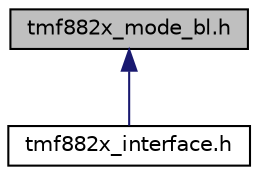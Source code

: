 digraph "tmf882x_mode_bl.h"
{
 // LATEX_PDF_SIZE
  edge [fontname="Helvetica",fontsize="10",labelfontname="Helvetica",labelfontsize="10"];
  node [fontname="Helvetica",fontsize="10",shape=record];
  Node1 [label="tmf882x_mode_bl.h",height=0.2,width=0.4,color="black", fillcolor="grey75", style="filled", fontcolor="black",tooltip="TMF882X Bootloader mode interface."];
  Node1 -> Node2 [dir="back",color="midnightblue",fontsize="10",style="solid",fontname="Helvetica"];
  Node2 [label="tmf882x_interface.h",height=0.2,width=0.4,color="black", fillcolor="white", style="filled",URL="$tmf882x__interface_8h.html",tooltip="TMF882X Core Driver interface."];
}
